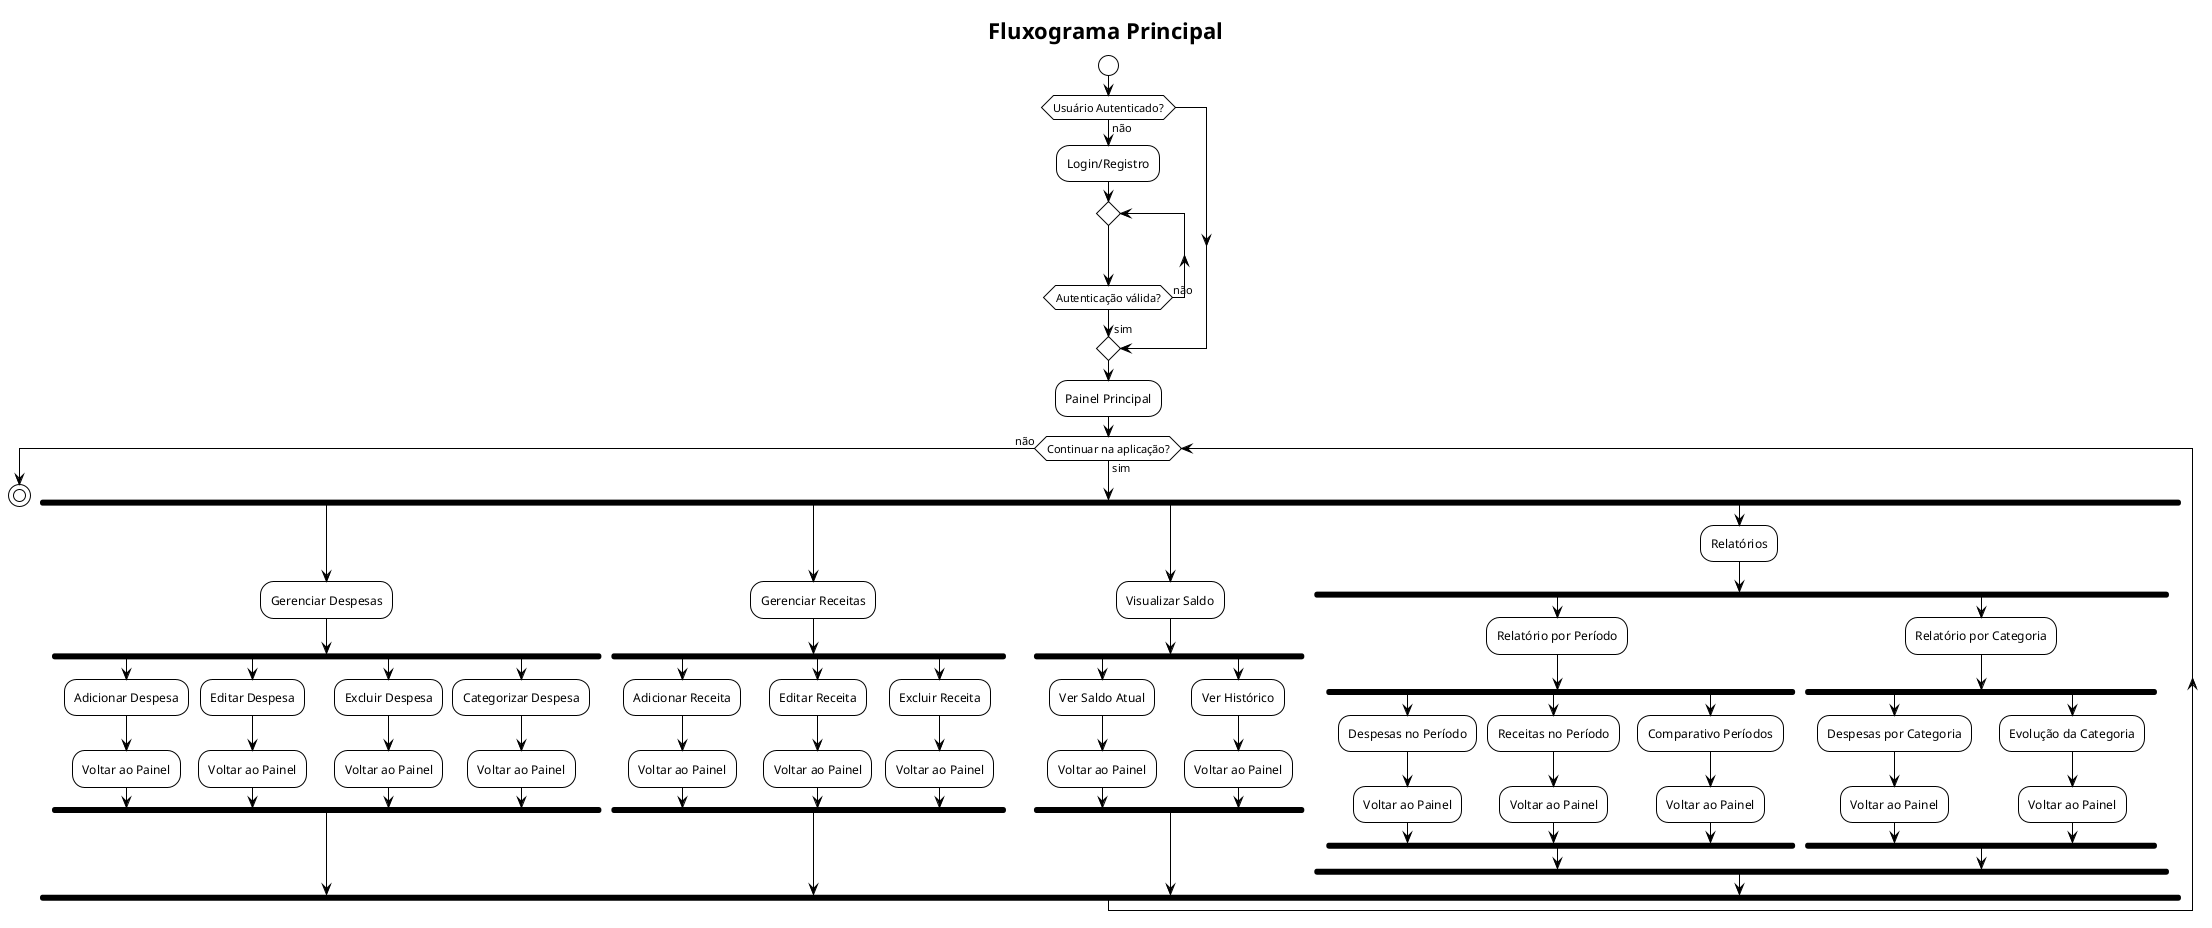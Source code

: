 @startuml "Fluxograma Principal"
!theme plain
title Fluxograma Principal
skinparam Rankdir top-to-bottom
skinparam defaultTextAlignment center

start
if (Usuário Autenticado?) then (não)
    :Login/Registro;
    repeat
    repeat while (Autenticação válida?) is (não)
    ->sim;
endif

:Painel Principal;

while (Continuar na aplicação?) is (sim)
    fork
        :Gerenciar Despesas;
        fork
            :Adicionar Despesa;
            ->
            :Voltar ao Painel;
        fork again
            :Editar Despesa;
            ->
            :Voltar ao Painel;
        fork again
            :Excluir Despesa;
            ->
            :Voltar ao Painel;
        fork again
            :Categorizar Despesa;
            ->
            :Voltar ao Painel;
        end fork
    fork again
        :Gerenciar Receitas;
        fork
            :Adicionar Receita;
            ->
            :Voltar ao Painel;
        fork again
            :Editar Receita;
            ->
            :Voltar ao Painel;
        fork again
            :Excluir Receita;
            ->
            :Voltar ao Painel;
        end fork
    fork again
        :Visualizar Saldo;
        fork
            :Ver Saldo Atual;
            ->
            :Voltar ao Painel;
        fork again
            :Ver Histórico;
            ->
            :Voltar ao Painel;
        end fork
    fork again
        :Relatórios;
        fork
            :Relatório por Período;
            fork
                :Despesas no Período;
                ->
                :Voltar ao Painel;
            fork again
                :Receitas no Período;
                ->
                :Voltar ao Painel;
            fork again
                :Comparativo Períodos;
                ->
                :Voltar ao Painel;
            end fork
        fork again
            :Relatório por Categoria;
            fork
                :Despesas por Categoria;
                ->
                :Voltar ao Painel;
            fork again
                :Evolução da Categoria;
                ->
                :Voltar ao Painel;
            end fork
        end fork
    end fork
endwhile (não)
stop

@enduml

@startuml "Diagrama de Componentes"
!theme plain
title Diagrama de Componentes

package "Frontend (NextJS)" {
  [Páginas]
  [Componentes]
  [Hooks Personalizados]
  [Contexto de Autenticação]
  [Rotas da API]
}

package "Backend" {
  package "Camada de Serviços" {
    [Serviço de Autenticação] as Auth

    package "Serviços Financeiros" {
      [Serviço de Despesas] as Despesas
      [Serviço de Receitas] as Receitas
      [Serviço de Saldo] as Saldo

      note right of Saldo
        Atualiza saldo quando:
        * Nova receita é registrada
        * Nova despesa é registrada
        * Receita/despesa é modificada
        * Receita/despesa é excluída
      end note
    }
  }

  package "Camada de Dados" {
    [Prisma ORM] as ORM

    note right of ORM
      Transações garantem consistência
      entre operações relacionadas
    end note
  }
}

database "PostgreSQL" {
  [Banco de Dados]
}

' Fluxo Frontend -> Backend
[Páginas] --> [Componentes]
[Páginas] --> [Hooks Personalizados]
[Componentes] --> [Hooks Personalizados]
[Hooks Personalizados] --> [Rotas da API]

' Rotas API -> Serviços
[Rotas da API] --> Auth
[Rotas da API] --> Despesas
[Rotas da API] --> Receitas
[Rotas da API] --> Saldo

' Interações entre Serviços
Despesas ..> Saldo : Notifica alterações
Receitas ..> Saldo : Notifica alterações

' Acesso ao Banco
Auth --> ORM
Despesas --> ORM
Receitas --> ORM
Saldo --> ORM

ORM --> [Banco de Dados]

@enduml

@startuml "Diagrama de Implantação"
!theme plain
title Diagrama de Implantação

node "Cliente" {
  [Navegador Web]
}

cloud "Plataforma Vercel" {
  [Aplicação NextJS]
  [Funções Serverless]
}

database "Serviço de Banco de Dados" {
  [Banco de Dados PostgreSQL]
}

[Navegador Web] -right-> [Aplicação NextJS] : HTTPS
[Aplicação NextJS] -right-> [Funções Serverless] : Chamadas API
[Funções Serverless] -right-> [Banco de Dados PostgreSQL] : Consultas SQL
@enduml

@startuml "Diagrama Entidade-Relacionamento"
!theme plain
title Diagrama Entidade-Relacionamento

entity "USUARIO" {
  * id : uuid <<PK>>
  --
  * email : texto
  * senha_hash : texto
  * nome : texto
  * perfil : enum
  * criado_em : data_hora
  * atualizado_em : data_hora
}

entity "DESPESA" {
  * id : uuid <<PK>>
  --
  * usuario_id : uuid <<FK>>
  * categoria_id : uuid <<FK>>
  * valor : decimal
  * descricao : texto
  * data : data
  * criado_em : data_hora
  * atualizado_em : data_hora
}

entity "RECEITA" {
  * id : uuid <<PK>>
  --
  * usuario_id : uuid <<FK>>
  * valor : decimal
  * descricao : texto
  * data : data
  * criado_em : data_hora
  * atualizado_em : data_hora
}

entity "CATEGORIA" {
  * id : uuid <<PK>>
  --
  * usuario_id : uuid <<FK>>
  * nome : texto
  * cor : texto
  * criado_em : data_hora
  * atualizado_em : data_hora
}

entity "SALDO_CONSOLIDADO" {
  * id : uuid <<PK>>
  --
  * usuario_id : uuid <<FK>>
  * valor_total : decimal
  * mes_referencia : data
  * total_receitas : decimal
  * total_despesas : decimal
  * criado_em : data_hora
  * atualizado_em : data_hora
}

USUARIO ||--o{ DESPESA : cria
USUARIO ||--o{ RECEITA : cria
USUARIO ||--o{ CATEGORIA : cria
USUARIO ||--o{ SALDO_CONSOLIDADO : possui
DESPESA }o--|| CATEGORIA : pertence_a
@enduml